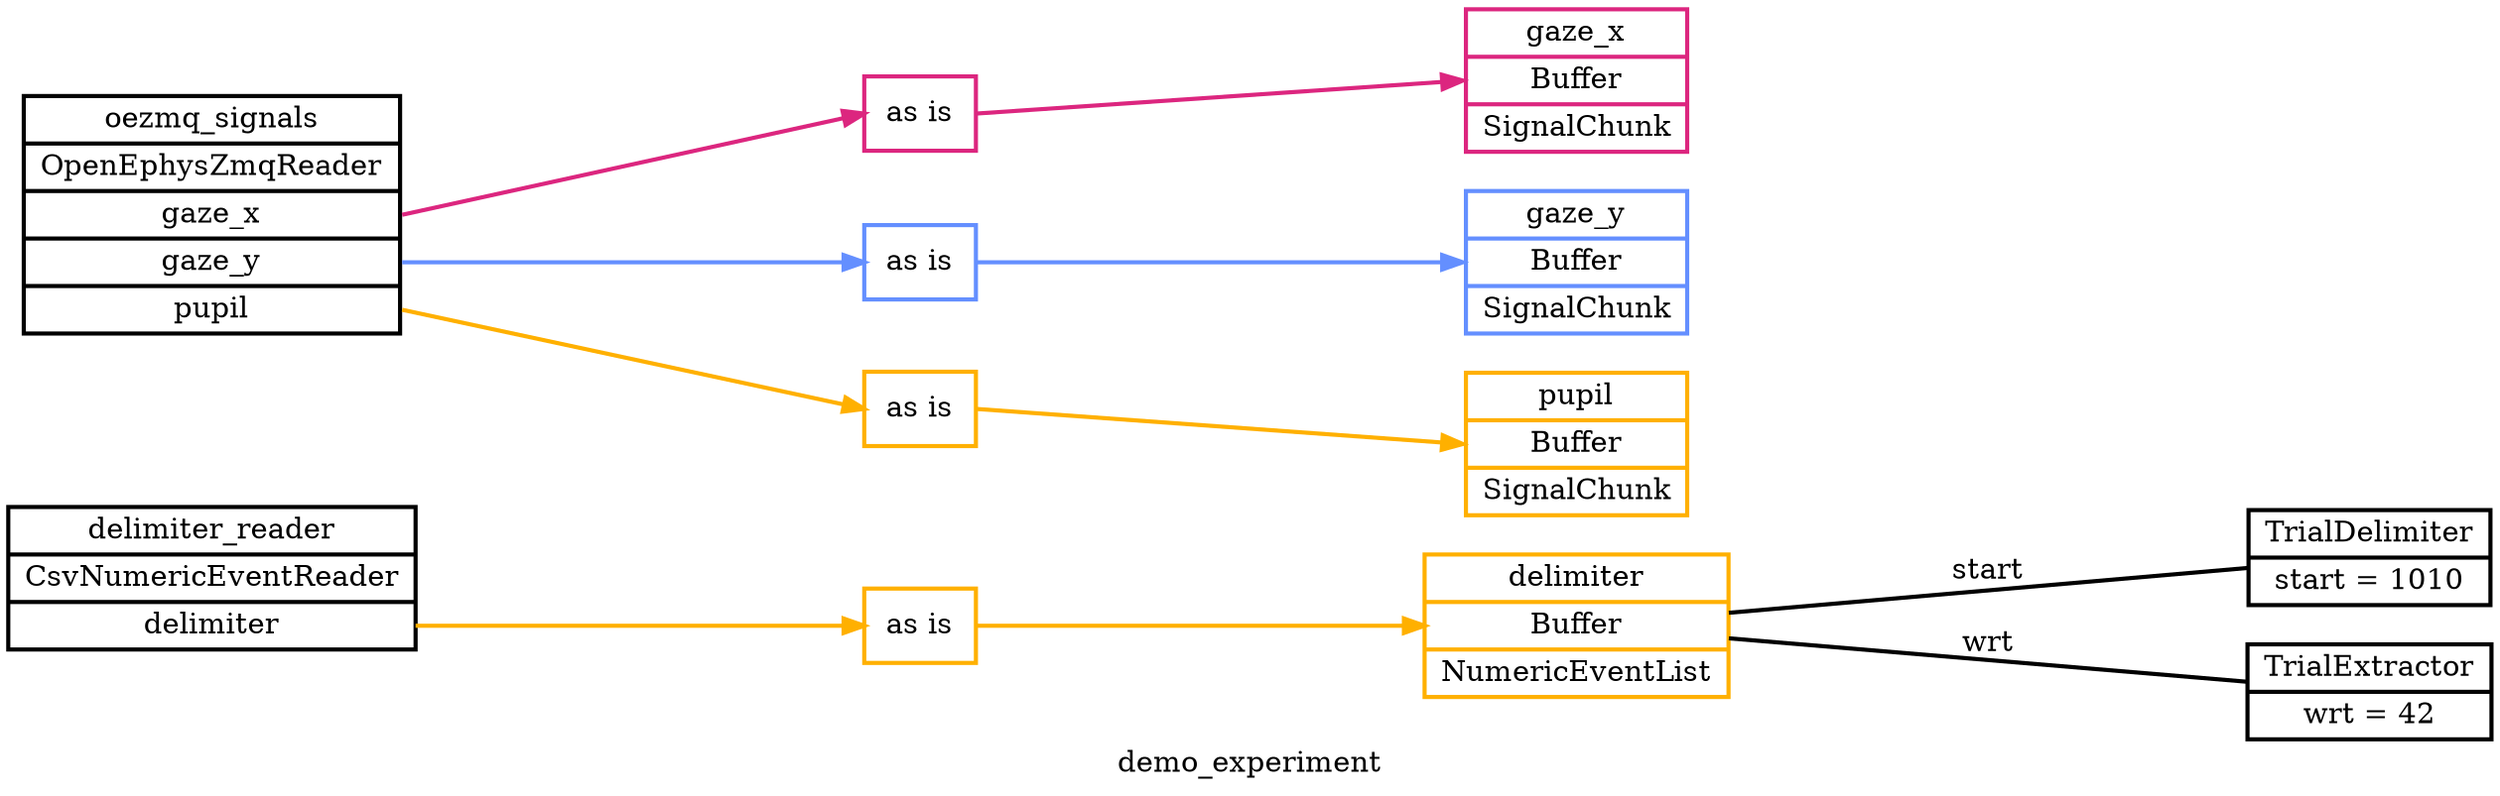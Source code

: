 digraph demo_experiment {
	graph [label=demo_experiment overlap=scale rankdir=LR ranksep=3.0 splines=false]
	node [penwidth=2.0]
	edge [penwidth=2.0]
	delimiter_reader [label="delimiter_reader|CsvNumericEventReader|<delimiter>delimiter" shape=record]
	oezmq_signals [label="oezmq_signals|OpenEphysZmqReader|<gaze_x>gaze_x|<gaze_y>gaze_y|<pupil>pupil" shape=record]
	delimiter [label="delimiter|Buffer|NumericEventList" color="#FFB000" shape=record]
	gaze_x [label="gaze_x|Buffer|SignalChunk" color="#DC267F" shape=record]
	gaze_y [label="gaze_y|Buffer|SignalChunk" color="#648FFF" shape=record]
	pupil [label="pupil|Buffer|SignalChunk" color="#FFB000" shape=record]
	delimiter_reader_route_0 [label="as is" color="#FFB000" shape=record]
	delimiter_reader:delimiter:e -> delimiter_reader_route_0:w [color="#FFB000"]
	delimiter_reader_route_0:e -> delimiter:w [color="#FFB000"]
	oezmq_signals_route_0 [label="as is" color="#DC267F" shape=record]
	oezmq_signals:gaze_x:e -> oezmq_signals_route_0:w [color="#DC267F"]
	oezmq_signals_route_0:e -> gaze_x:w [color="#DC267F"]
	oezmq_signals_route_1 [label="as is" color="#648FFF" shape=record]
	oezmq_signals:gaze_y:e -> oezmq_signals_route_1:w [color="#648FFF"]
	oezmq_signals_route_1:e -> gaze_y:w [color="#648FFF"]
	oezmq_signals_route_2 [label="as is" color="#FFB000" shape=record]
	oezmq_signals:pupil:e -> oezmq_signals_route_2:w [color="#FFB000"]
	oezmq_signals_route_2:e -> pupil:w [color="#FFB000"]
	trial_delimiter [label="TrialDelimiter|start = 1010" shape=record]
	delimiter -> trial_delimiter [label=start arrowhead=none arrowtail=none]
	trial_extractor [label="TrialExtractor|wrt = 42" shape=record]
	delimiter -> trial_extractor [label=wrt arrowhead=none arrowtail=none]
}
